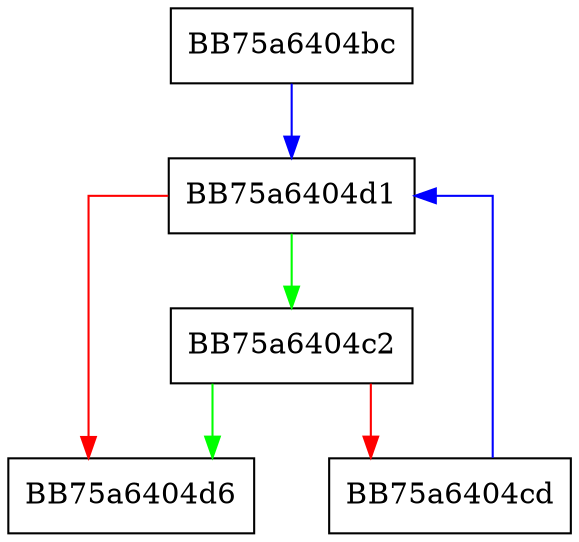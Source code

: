 digraph sqlite3PrimaryKeyIndex {
  node [shape="box"];
  graph [splines=ortho];
  BB75a6404bc -> BB75a6404d1 [color="blue"];
  BB75a6404c2 -> BB75a6404d6 [color="green"];
  BB75a6404c2 -> BB75a6404cd [color="red"];
  BB75a6404cd -> BB75a6404d1 [color="blue"];
  BB75a6404d1 -> BB75a6404c2 [color="green"];
  BB75a6404d1 -> BB75a6404d6 [color="red"];
}